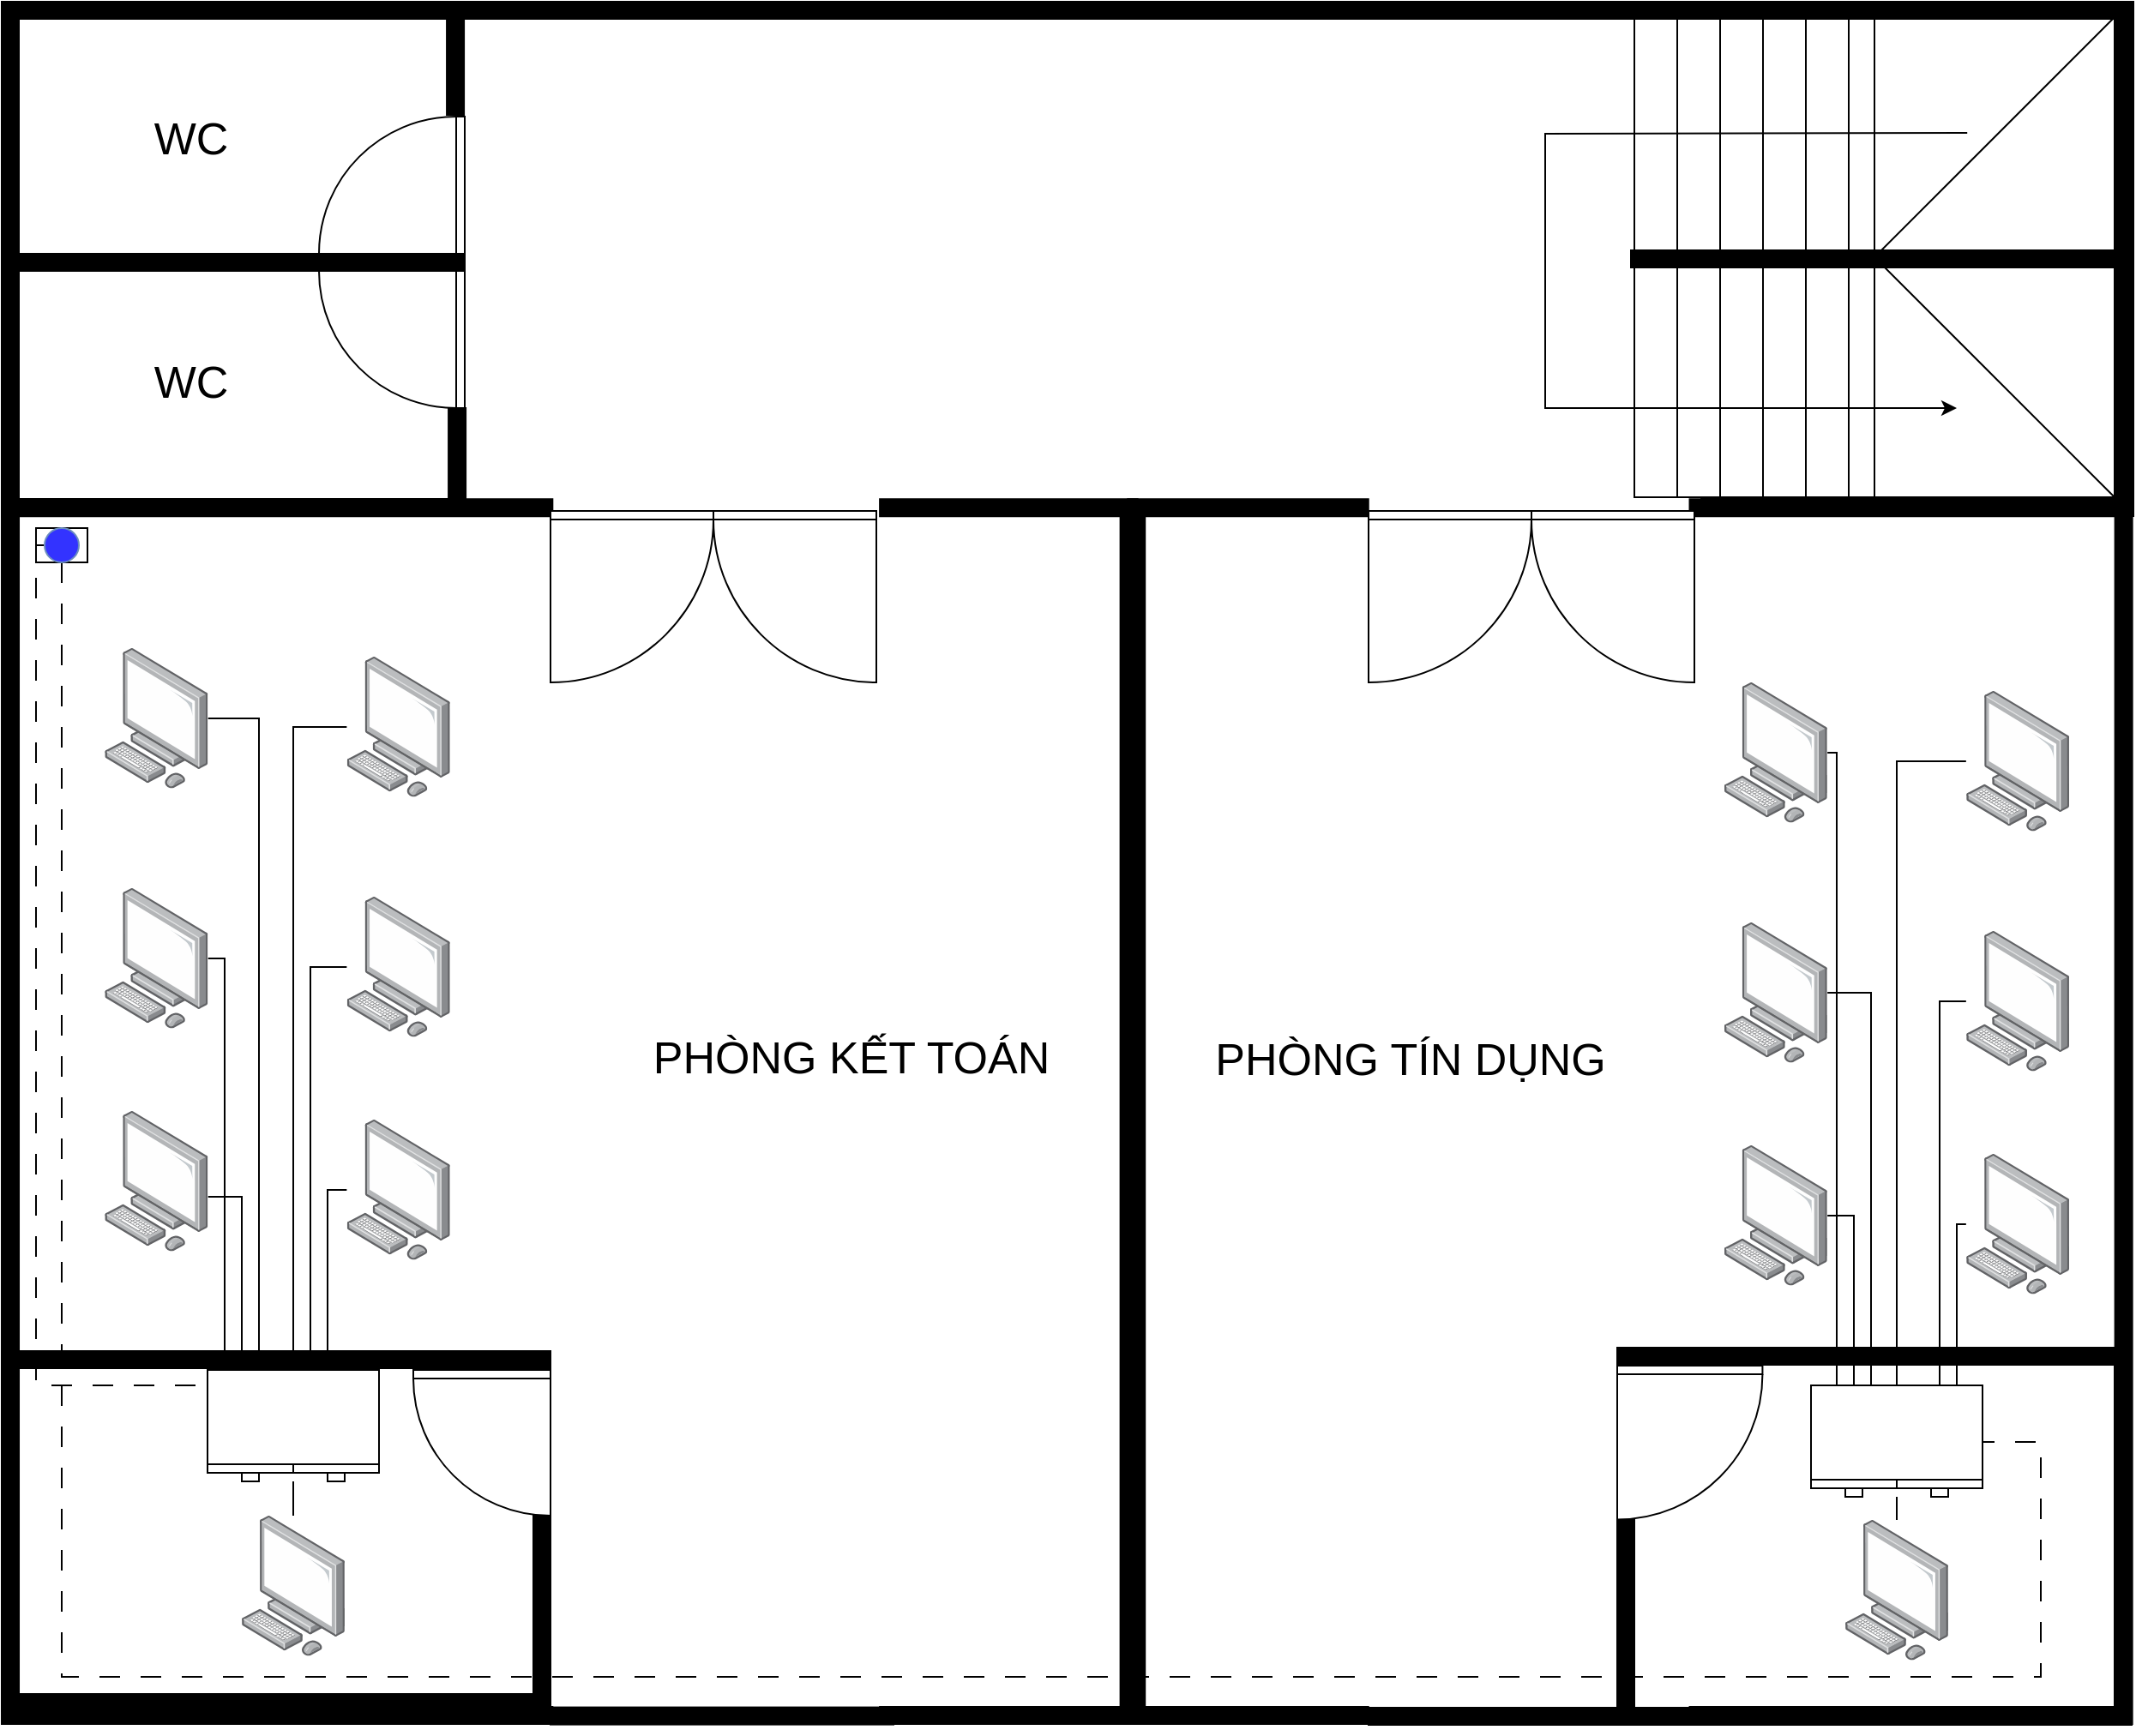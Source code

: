 <mxfile version="22.1.21" type="google">
  <diagram name="Page-1" id="KPJnUMIsRzKxLXKY3JyP">
    <mxGraphModel grid="1" page="1" gridSize="10" guides="1" tooltips="1" connect="1" arrows="1" fold="1" pageScale="1" pageWidth="850" pageHeight="1100" math="0" shadow="0">
      <root>
        <mxCell id="0" />
        <mxCell id="1" parent="0" />
        <mxCell id="o3LGDa2omn9L2sehLpxl-112" value="" style="verticalLabelPosition=bottom;html=1;verticalAlign=top;align=center;shape=mxgraph.floorplan.stairsRest;" vertex="1" parent="1">
          <mxGeometry x="993" y="88" width="280" height="280" as="geometry" />
        </mxCell>
        <mxCell id="o3LGDa2omn9L2sehLpxl-3" value="" style="verticalLabelPosition=bottom;html=1;verticalAlign=top;align=center;shape=mxgraph.floorplan.wall;fillColor=strokeColor;" vertex="1" parent="1">
          <mxGeometry x="51" y="226" width="260" height="10" as="geometry" />
        </mxCell>
        <mxCell id="o3LGDa2omn9L2sehLpxl-4" value="" style="verticalLabelPosition=bottom;html=1;verticalAlign=top;align=center;shape=mxgraph.floorplan.wall;fillColor=strokeColor;direction=west;" vertex="1" parent="1">
          <mxGeometry x="311" y="79" width="720" height="10" as="geometry" />
        </mxCell>
        <mxCell id="o3LGDa2omn9L2sehLpxl-14" value="" style="verticalLabelPosition=bottom;html=1;verticalAlign=top;align=center;shape=mxgraph.floorplan.wallU;fillColor=strokeColor;rotation=-90;" vertex="1" parent="1">
          <mxGeometry x="-155.6" y="565.75" width="714.37" height="321.15" as="geometry" />
        </mxCell>
        <mxCell id="o3LGDa2omn9L2sehLpxl-15" value="" style="verticalLabelPosition=bottom;html=1;verticalAlign=top;align=center;shape=mxgraph.floorplan.wallU;fillColor=strokeColor;direction=north;" vertex="1" parent="1">
          <mxGeometry x="41" y="866" width="320" height="210" as="geometry" />
        </mxCell>
        <mxCell id="o3LGDa2omn9L2sehLpxl-16" value="" style="image;points=[];aspect=fixed;html=1;align=center;shadow=0;dashed=0;image=img/lib/allied_telesis/computer_and_terminals/Personal_Computer.svg;" vertex="1" parent="1">
          <mxGeometry x="180.82" y="962" width="60.36" height="81.8" as="geometry" />
        </mxCell>
        <mxCell id="o3LGDa2omn9L2sehLpxl-28" style="edgeStyle=orthogonalEdgeStyle;rounded=0;orthogonalLoop=1;jettySize=auto;html=1;endArrow=none;endFill=0;" edge="1" parent="1" source="o3LGDa2omn9L2sehLpxl-17" target="o3LGDa2omn9L2sehLpxl-16">
          <mxGeometry relative="1" as="geometry" />
        </mxCell>
        <mxCell id="o3LGDa2omn9L2sehLpxl-29" style="edgeStyle=orthogonalEdgeStyle;rounded=0;orthogonalLoop=1;jettySize=auto;html=1;endArrow=none;endFill=0;" edge="1" parent="1" source="o3LGDa2omn9L2sehLpxl-17" target="o3LGDa2omn9L2sehLpxl-23">
          <mxGeometry relative="1" as="geometry">
            <Array as="points">
              <mxPoint x="181" y="776" />
            </Array>
          </mxGeometry>
        </mxCell>
        <mxCell id="o3LGDa2omn9L2sehLpxl-30" style="edgeStyle=orthogonalEdgeStyle;rounded=0;orthogonalLoop=1;jettySize=auto;html=1;endArrow=none;endFill=0;" edge="1" parent="1" source="o3LGDa2omn9L2sehLpxl-17" target="o3LGDa2omn9L2sehLpxl-22">
          <mxGeometry relative="1" as="geometry">
            <Array as="points">
              <mxPoint x="231" y="772" />
            </Array>
          </mxGeometry>
        </mxCell>
        <mxCell id="o3LGDa2omn9L2sehLpxl-31" style="edgeStyle=orthogonalEdgeStyle;rounded=0;orthogonalLoop=1;jettySize=auto;html=1;endArrow=none;endFill=0;" edge="1" parent="1" source="o3LGDa2omn9L2sehLpxl-17" target="o3LGDa2omn9L2sehLpxl-24">
          <mxGeometry relative="1" as="geometry">
            <Array as="points">
              <mxPoint x="221" y="642" />
            </Array>
          </mxGeometry>
        </mxCell>
        <mxCell id="o3LGDa2omn9L2sehLpxl-32" style="edgeStyle=orthogonalEdgeStyle;rounded=0;orthogonalLoop=1;jettySize=auto;html=1;endArrow=none;endFill=0;" edge="1" parent="1" source="o3LGDa2omn9L2sehLpxl-17" target="o3LGDa2omn9L2sehLpxl-25">
          <mxGeometry relative="1" as="geometry">
            <Array as="points">
              <mxPoint x="171" y="637" />
            </Array>
          </mxGeometry>
        </mxCell>
        <mxCell id="o3LGDa2omn9L2sehLpxl-33" style="edgeStyle=orthogonalEdgeStyle;rounded=0;orthogonalLoop=1;jettySize=auto;html=1;endArrow=none;endFill=0;" edge="1" parent="1" source="o3LGDa2omn9L2sehLpxl-17" target="o3LGDa2omn9L2sehLpxl-26">
          <mxGeometry relative="1" as="geometry">
            <Array as="points">
              <mxPoint x="211" y="502" />
            </Array>
          </mxGeometry>
        </mxCell>
        <mxCell id="o3LGDa2omn9L2sehLpxl-34" style="edgeStyle=orthogonalEdgeStyle;rounded=0;orthogonalLoop=1;jettySize=auto;html=1;endArrow=none;endFill=0;" edge="1" parent="1" source="o3LGDa2omn9L2sehLpxl-17" target="o3LGDa2omn9L2sehLpxl-27">
          <mxGeometry relative="1" as="geometry">
            <Array as="points">
              <mxPoint x="191" y="497" />
            </Array>
          </mxGeometry>
        </mxCell>
        <mxCell id="o3LGDa2omn9L2sehLpxl-17" value="" style="verticalLabelPosition=bottom;html=1;verticalAlign=top;align=center;shape=mxgraph.floorplan.dresser;" vertex="1" parent="1">
          <mxGeometry x="161" y="877" width="100" height="65" as="geometry" />
        </mxCell>
        <mxCell id="o3LGDa2omn9L2sehLpxl-18" value="" style="shape=image;html=1;verticalAlign=top;verticalLabelPosition=bottom;labelBackgroundColor=#ffffff;imageAspect=0;aspect=fixed;image=https://cdn1.iconfinder.com/data/icons/bootstrap-vol-3/16/outlet-128.png" vertex="1" parent="1">
          <mxGeometry x="101" y="913" width="38" height="38" as="geometry" />
        </mxCell>
        <mxCell id="o3LGDa2omn9L2sehLpxl-19" value="" style="shape=image;html=1;verticalAlign=top;verticalLabelPosition=bottom;labelBackgroundColor=#ffffff;imageAspect=0;aspect=fixed;image=https://cdn1.iconfinder.com/data/icons/bootstrap-vol-3/16/outlet-128.png" vertex="1" parent="1">
          <mxGeometry x="101" y="986" width="38" height="38" as="geometry" />
        </mxCell>
        <mxCell id="o3LGDa2omn9L2sehLpxl-20" value="" style="verticalLabelPosition=bottom;html=1;verticalAlign=top;align=center;shape=mxgraph.floorplan.doorRight;aspect=fixed;" vertex="1" parent="1">
          <mxGeometry x="281" y="877" width="80" height="85" as="geometry" />
        </mxCell>
        <mxCell id="o3LGDa2omn9L2sehLpxl-21" value="" style="verticalLabelPosition=bottom;html=1;verticalAlign=top;align=center;shape=mxgraph.floorplan.wall;fillColor=strokeColor;direction=south;" vertex="1" parent="1">
          <mxGeometry x="351" y="962" width="10" height="104" as="geometry" />
        </mxCell>
        <mxCell id="o3LGDa2omn9L2sehLpxl-22" value="" style="image;points=[];aspect=fixed;html=1;align=center;shadow=0;dashed=0;image=img/lib/allied_telesis/computer_and_terminals/Personal_Computer.svg;" vertex="1" parent="1">
          <mxGeometry x="242.18" y="731" width="60.36" height="81.8" as="geometry" />
        </mxCell>
        <mxCell id="o3LGDa2omn9L2sehLpxl-23" value="" style="image;points=[];aspect=fixed;html=1;align=center;shadow=0;dashed=0;image=img/lib/allied_telesis/computer_and_terminals/Personal_Computer.svg;" vertex="1" parent="1">
          <mxGeometry x="101" y="726" width="60.36" height="81.8" as="geometry" />
        </mxCell>
        <mxCell id="o3LGDa2omn9L2sehLpxl-24" value="" style="image;points=[];aspect=fixed;html=1;align=center;shadow=0;dashed=0;image=img/lib/allied_telesis/computer_and_terminals/Personal_Computer.svg;" vertex="1" parent="1">
          <mxGeometry x="242.18" y="601" width="60.36" height="81.8" as="geometry" />
        </mxCell>
        <mxCell id="o3LGDa2omn9L2sehLpxl-25" value="" style="image;points=[];aspect=fixed;html=1;align=center;shadow=0;dashed=0;image=img/lib/allied_telesis/computer_and_terminals/Personal_Computer.svg;" vertex="1" parent="1">
          <mxGeometry x="101" y="596" width="60.36" height="81.8" as="geometry" />
        </mxCell>
        <mxCell id="o3LGDa2omn9L2sehLpxl-26" value="" style="image;points=[];aspect=fixed;html=1;align=center;shadow=0;dashed=0;image=img/lib/allied_telesis/computer_and_terminals/Personal_Computer.svg;" vertex="1" parent="1">
          <mxGeometry x="242.18" y="461" width="60.36" height="81.8" as="geometry" />
        </mxCell>
        <mxCell id="o3LGDa2omn9L2sehLpxl-27" value="" style="image;points=[];aspect=fixed;html=1;align=center;shadow=0;dashed=0;image=img/lib/allied_telesis/computer_and_terminals/Personal_Computer.svg;" vertex="1" parent="1">
          <mxGeometry x="101" y="456" width="60.36" height="81.8" as="geometry" />
        </mxCell>
        <mxCell id="o3LGDa2omn9L2sehLpxl-35" value="" style="rounded=0;whiteSpace=wrap;html=1;" vertex="1" parent="1">
          <mxGeometry x="61" y="386" width="30" height="20" as="geometry" />
        </mxCell>
        <mxCell id="o3LGDa2omn9L2sehLpxl-96" style="edgeStyle=orthogonalEdgeStyle;rounded=0;orthogonalLoop=1;jettySize=auto;html=1;dashed=1;dashPattern=12 12;endArrow=none;endFill=0;" edge="1" parent="1" source="o3LGDa2omn9L2sehLpxl-36" target="o3LGDa2omn9L2sehLpxl-17">
          <mxGeometry relative="1" as="geometry">
            <Array as="points">
              <mxPoint x="61" y="396" />
              <mxPoint x="61" y="886" />
            </Array>
          </mxGeometry>
        </mxCell>
        <mxCell id="o3LGDa2omn9L2sehLpxl-98" style="edgeStyle=orthogonalEdgeStyle;rounded=0;orthogonalLoop=1;jettySize=auto;html=1;dashed=1;dashPattern=12 12;endArrow=none;endFill=0;" edge="1" parent="1" source="o3LGDa2omn9L2sehLpxl-36" target="o3LGDa2omn9L2sehLpxl-68">
          <mxGeometry relative="1" as="geometry">
            <Array as="points">
              <mxPoint x="76" y="1056" />
              <mxPoint x="1230" y="1056" />
              <mxPoint x="1230" y="919" />
            </Array>
          </mxGeometry>
        </mxCell>
        <mxCell id="o3LGDa2omn9L2sehLpxl-36" value="" style="ellipse;whiteSpace=wrap;html=1;aspect=fixed;fillColor=#3333FF;strokeColor=#6c8ebf;" vertex="1" parent="1">
          <mxGeometry x="66" y="386" width="20" height="20" as="geometry" />
        </mxCell>
        <mxCell id="o3LGDa2omn9L2sehLpxl-37" value="" style="verticalLabelPosition=bottom;html=1;verticalAlign=top;align=center;shape=mxgraph.floorplan.wallU;fillColor=strokeColor;rotation=-90;direction=west;" vertex="1" parent="1">
          <mxGeometry x="271" y="651.2" width="714.37" height="150.25" as="geometry" />
        </mxCell>
        <mxCell id="o3LGDa2omn9L2sehLpxl-38" value="" style="verticalLabelPosition=bottom;html=1;verticalAlign=top;align=center;shape=mxgraph.floorplan.wall;fillColor=strokeColor;" vertex="1" parent="1">
          <mxGeometry x="361" y="1068.8" width="200" height="20" as="geometry" />
        </mxCell>
        <mxCell id="o3LGDa2omn9L2sehLpxl-39" value="" style="verticalLabelPosition=bottom;html=1;verticalAlign=top;align=center;shape=mxgraph.floorplan.doorUneven;dx=0.5;" vertex="1" parent="1">
          <mxGeometry x="361" y="376" width="190" height="85" as="geometry" />
        </mxCell>
        <mxCell id="o3LGDa2omn9L2sehLpxl-66" value="" style="verticalLabelPosition=bottom;html=1;verticalAlign=top;align=center;shape=mxgraph.floorplan.wallU;fillColor=strokeColor;rotation=-90;" vertex="1" parent="1">
          <mxGeometry x="410.55" y="656.2" width="714.37" height="140.25" as="geometry" />
        </mxCell>
        <mxCell id="o3LGDa2omn9L2sehLpxl-67" value="" style="verticalLabelPosition=bottom;html=1;verticalAlign=top;align=center;shape=mxgraph.floorplan.wallU;fillColor=strokeColor;direction=south;" vertex="1" parent="1">
          <mxGeometry x="983" y="864" width="300" height="220" as="geometry" />
        </mxCell>
        <mxCell id="o3LGDa2omn9L2sehLpxl-86" style="edgeStyle=orthogonalEdgeStyle;rounded=0;orthogonalLoop=1;jettySize=auto;html=1;endArrow=none;endFill=0;" edge="1" parent="1" source="o3LGDa2omn9L2sehLpxl-68" target="o3LGDa2omn9L2sehLpxl-79">
          <mxGeometry relative="1" as="geometry">
            <Array as="points">
              <mxPoint x="1181" y="792" />
            </Array>
          </mxGeometry>
        </mxCell>
        <mxCell id="o3LGDa2omn9L2sehLpxl-87" style="edgeStyle=orthogonalEdgeStyle;rounded=0;orthogonalLoop=1;jettySize=auto;html=1;endArrow=none;endFill=0;" edge="1" parent="1" source="o3LGDa2omn9L2sehLpxl-68" target="o3LGDa2omn9L2sehLpxl-78">
          <mxGeometry relative="1" as="geometry">
            <Array as="points">
              <mxPoint x="1121" y="787" />
            </Array>
          </mxGeometry>
        </mxCell>
        <mxCell id="o3LGDa2omn9L2sehLpxl-88" style="edgeStyle=orthogonalEdgeStyle;rounded=0;orthogonalLoop=1;jettySize=auto;html=1;endArrow=none;endFill=0;" edge="1" parent="1" source="o3LGDa2omn9L2sehLpxl-68" target="o3LGDa2omn9L2sehLpxl-80">
          <mxGeometry relative="1" as="geometry">
            <Array as="points">
              <mxPoint x="1171" y="662" />
            </Array>
          </mxGeometry>
        </mxCell>
        <mxCell id="o3LGDa2omn9L2sehLpxl-89" style="edgeStyle=orthogonalEdgeStyle;rounded=0;orthogonalLoop=1;jettySize=auto;html=1;endArrow=none;endFill=0;" edge="1" parent="1" source="o3LGDa2omn9L2sehLpxl-68" target="o3LGDa2omn9L2sehLpxl-77">
          <mxGeometry relative="1" as="geometry">
            <Array as="points">
              <mxPoint x="1131" y="657" />
            </Array>
          </mxGeometry>
        </mxCell>
        <mxCell id="o3LGDa2omn9L2sehLpxl-90" style="edgeStyle=orthogonalEdgeStyle;rounded=0;orthogonalLoop=1;jettySize=auto;html=1;endArrow=none;endFill=0;" edge="1" parent="1" source="o3LGDa2omn9L2sehLpxl-68" target="o3LGDa2omn9L2sehLpxl-81">
          <mxGeometry relative="1" as="geometry">
            <Array as="points">
              <mxPoint x="1146" y="522" />
            </Array>
          </mxGeometry>
        </mxCell>
        <mxCell id="o3LGDa2omn9L2sehLpxl-91" style="edgeStyle=orthogonalEdgeStyle;rounded=0;orthogonalLoop=1;jettySize=auto;html=1;endArrow=none;endFill=0;" edge="1" parent="1" source="o3LGDa2omn9L2sehLpxl-68" target="o3LGDa2omn9L2sehLpxl-76">
          <mxGeometry relative="1" as="geometry">
            <Array as="points">
              <mxPoint x="1111" y="517" />
            </Array>
          </mxGeometry>
        </mxCell>
        <mxCell id="o3LGDa2omn9L2sehLpxl-120" style="rounded=0;orthogonalLoop=1;jettySize=auto;html=1;endArrow=none;endFill=0;" edge="1" parent="1" source="o3LGDa2omn9L2sehLpxl-68" target="o3LGDa2omn9L2sehLpxl-84">
          <mxGeometry relative="1" as="geometry" />
        </mxCell>
        <mxCell id="o3LGDa2omn9L2sehLpxl-68" value="" style="verticalLabelPosition=bottom;html=1;verticalAlign=top;align=center;shape=mxgraph.floorplan.dresser;" vertex="1" parent="1">
          <mxGeometry x="1096" y="886" width="100" height="65" as="geometry" />
        </mxCell>
        <mxCell id="o3LGDa2omn9L2sehLpxl-69" value="" style="shape=image;html=1;verticalAlign=top;verticalLabelPosition=bottom;labelBackgroundColor=#ffffff;imageAspect=0;aspect=fixed;image=https://cdn1.iconfinder.com/data/icons/bootstrap-vol-3/16/outlet-128.png" vertex="1" parent="1">
          <mxGeometry x="1231" y="900.5" width="38" height="38" as="geometry" />
        </mxCell>
        <mxCell id="o3LGDa2omn9L2sehLpxl-72" value="" style="shape=image;html=1;verticalAlign=top;verticalLabelPosition=bottom;labelBackgroundColor=#ffffff;imageAspect=0;aspect=fixed;image=https://cdn1.iconfinder.com/data/icons/bootstrap-vol-3/16/outlet-128.png" vertex="1" parent="1">
          <mxGeometry x="1231" y="1007.9" width="38" height="38" as="geometry" />
        </mxCell>
        <mxCell id="o3LGDa2omn9L2sehLpxl-74" value="" style="verticalLabelPosition=bottom;html=1;verticalAlign=top;align=center;shape=mxgraph.floorplan.wallU;fillColor=strokeColor;rotation=-90;direction=west;" vertex="1" parent="1">
          <mxGeometry x="797.1" y="597.3" width="714.37" height="258.05" as="geometry" />
        </mxCell>
        <mxCell id="o3LGDa2omn9L2sehLpxl-75" value="" style="verticalLabelPosition=bottom;html=1;verticalAlign=top;align=center;shape=mxgraph.floorplan.doorUneven;dx=0.5;" vertex="1" parent="1">
          <mxGeometry x="838" y="376" width="190" height="85" as="geometry" />
        </mxCell>
        <mxCell id="o3LGDa2omn9L2sehLpxl-76" value="" style="image;points=[];aspect=fixed;html=1;align=center;shadow=0;dashed=0;image=img/lib/allied_telesis/computer_and_terminals/Personal_Computer.svg;" vertex="1" parent="1">
          <mxGeometry x="1045.23" y="476" width="60.36" height="81.8" as="geometry" />
        </mxCell>
        <mxCell id="o3LGDa2omn9L2sehLpxl-77" value="" style="image;points=[];aspect=fixed;html=1;align=center;shadow=0;dashed=0;image=img/lib/allied_telesis/computer_and_terminals/Personal_Computer.svg;" vertex="1" parent="1">
          <mxGeometry x="1045.23" y="616" width="60.36" height="81.8" as="geometry" />
        </mxCell>
        <mxCell id="o3LGDa2omn9L2sehLpxl-78" value="" style="image;points=[];aspect=fixed;html=1;align=center;shadow=0;dashed=0;image=img/lib/allied_telesis/computer_and_terminals/Personal_Computer.svg;" vertex="1" parent="1">
          <mxGeometry x="1045.23" y="746" width="60.36" height="81.8" as="geometry" />
        </mxCell>
        <mxCell id="o3LGDa2omn9L2sehLpxl-79" value="" style="image;points=[];aspect=fixed;html=1;align=center;shadow=0;dashed=0;image=img/lib/allied_telesis/computer_and_terminals/Personal_Computer.svg;" vertex="1" parent="1">
          <mxGeometry x="1186.41" y="751" width="60.36" height="81.8" as="geometry" />
        </mxCell>
        <mxCell id="o3LGDa2omn9L2sehLpxl-80" value="" style="image;points=[];aspect=fixed;html=1;align=center;shadow=0;dashed=0;image=img/lib/allied_telesis/computer_and_terminals/Personal_Computer.svg;" vertex="1" parent="1">
          <mxGeometry x="1186.41" y="621" width="60.36" height="81.8" as="geometry" />
        </mxCell>
        <mxCell id="o3LGDa2omn9L2sehLpxl-81" value="" style="image;points=[];aspect=fixed;html=1;align=center;shadow=0;dashed=0;image=img/lib/allied_telesis/computer_and_terminals/Personal_Computer.svg;" vertex="1" parent="1">
          <mxGeometry x="1186.41" y="481" width="60.36" height="81.8" as="geometry" />
        </mxCell>
        <mxCell id="o3LGDa2omn9L2sehLpxl-84" value="" style="image;points=[];aspect=fixed;html=1;align=center;shadow=0;dashed=0;image=img/lib/allied_telesis/computer_and_terminals/Personal_Computer.svg;" vertex="1" parent="1">
          <mxGeometry x="1115.82" y="964.5" width="60.36" height="81.8" as="geometry" />
        </mxCell>
        <mxCell id="o3LGDa2omn9L2sehLpxl-95" value="" style="verticalLabelPosition=bottom;html=1;verticalAlign=top;align=center;shape=mxgraph.floorplan.wall;fillColor=strokeColor;" vertex="1" parent="1">
          <mxGeometry x="838" y="1074" width="163" height="10" as="geometry" />
        </mxCell>
        <mxCell id="o3LGDa2omn9L2sehLpxl-100" value="PHÒNG KẾT TOÁN" style="text;html=1;align=center;verticalAlign=middle;resizable=0;points=[];autosize=1;strokeColor=none;fillColor=none;fontSize=26;" vertex="1" parent="1">
          <mxGeometry x="411" y="674.8" width="250" height="40" as="geometry" />
        </mxCell>
        <mxCell id="o3LGDa2omn9L2sehLpxl-101" value="PHÒNG TÍN DỤNG" style="text;html=1;align=center;verticalAlign=middle;resizable=0;points=[];autosize=1;strokeColor=none;fillColor=none;fontSize=26;" vertex="1" parent="1">
          <mxGeometry x="737.1" y="675.8" width="250" height="40" as="geometry" />
        </mxCell>
        <mxCell id="o3LGDa2omn9L2sehLpxl-102" value="" style="verticalLabelPosition=bottom;html=1;verticalAlign=top;align=center;shape=mxgraph.floorplan.doorLeft;aspect=fixed;direction=south;" vertex="1" parent="1">
          <mxGeometry x="226" y="236" width="85" height="80" as="geometry" />
        </mxCell>
        <mxCell id="o3LGDa2omn9L2sehLpxl-103" value="" style="verticalLabelPosition=bottom;html=1;verticalAlign=top;align=center;shape=mxgraph.floorplan.wallU;fillColor=strokeColor;direction=north;" vertex="1" parent="1">
          <mxGeometry x="41" y="79" width="270" height="300" as="geometry" />
        </mxCell>
        <mxCell id="o3LGDa2omn9L2sehLpxl-104" value="" style="verticalLabelPosition=bottom;html=1;verticalAlign=top;align=center;shape=mxgraph.floorplan.doorLeft;aspect=fixed;direction=south;flipH=0;flipV=1;" vertex="1" parent="1">
          <mxGeometry x="226" y="146" width="85" height="80" as="geometry" />
        </mxCell>
        <mxCell id="o3LGDa2omn9L2sehLpxl-106" value="" style="verticalLabelPosition=bottom;html=1;verticalAlign=top;align=center;shape=mxgraph.floorplan.wall;fillColor=strokeColor;direction=south;" vertex="1" parent="1">
          <mxGeometry x="301.54" y="316" width="10" height="63" as="geometry" />
        </mxCell>
        <mxCell id="o3LGDa2omn9L2sehLpxl-107" value="" style="verticalLabelPosition=bottom;html=1;verticalAlign=top;align=center;shape=mxgraph.floorplan.wall;fillColor=strokeColor;direction=south;" vertex="1" parent="1">
          <mxGeometry x="300.54" y="82" width="10" height="63" as="geometry" />
        </mxCell>
        <mxCell id="o3LGDa2omn9L2sehLpxl-108" value="WC" style="text;html=1;align=center;verticalAlign=middle;resizable=0;points=[];autosize=1;strokeColor=none;fillColor=none;fontSize=26;" vertex="1" parent="1">
          <mxGeometry x="116" y="139" width="70" height="40" as="geometry" />
        </mxCell>
        <mxCell id="o3LGDa2omn9L2sehLpxl-109" value="WC" style="text;html=1;align=center;verticalAlign=middle;resizable=0;points=[];autosize=1;strokeColor=none;fillColor=none;fontSize=26;" vertex="1" parent="1">
          <mxGeometry x="116" y="281" width="70" height="40" as="geometry" />
        </mxCell>
        <mxCell id="o3LGDa2omn9L2sehLpxl-110" value="" style="verticalLabelPosition=bottom;html=1;verticalAlign=top;align=center;shape=mxgraph.floorplan.wallU;fillColor=strokeColor;direction=south;" vertex="1" parent="1">
          <mxGeometry x="1032" y="79" width="252" height="300" as="geometry" />
        </mxCell>
        <mxCell id="o3LGDa2omn9L2sehLpxl-111" value="" style="verticalLabelPosition=bottom;html=1;verticalAlign=top;align=center;shape=mxgraph.floorplan.wall;fillColor=strokeColor;" vertex="1" parent="1">
          <mxGeometry x="991" y="224" width="292" height="10" as="geometry" />
        </mxCell>
        <mxCell id="o3LGDa2omn9L2sehLpxl-113" value="" style="endArrow=classic;html=1;rounded=0;" edge="1" parent="1">
          <mxGeometry width="50" height="50" relative="1" as="geometry">
            <mxPoint x="1187.1" y="155.5" as="sourcePoint" />
            <mxPoint x="1181" y="316" as="targetPoint" />
            <Array as="points">
              <mxPoint x="941" y="156" />
              <mxPoint x="941" y="316" />
            </Array>
          </mxGeometry>
        </mxCell>
        <mxCell id="o3LGDa2omn9L2sehLpxl-115" value="" style="verticalLabelPosition=bottom;html=1;verticalAlign=top;align=center;shape=mxgraph.floorplan.doorRight;aspect=fixed;direction=east;flipV=0;flipH=1;" vertex="1" parent="1">
          <mxGeometry x="983" y="874.5" width="84.71" height="90" as="geometry" />
        </mxCell>
        <mxCell id="o3LGDa2omn9L2sehLpxl-116" value="" style="verticalLabelPosition=bottom;html=1;verticalAlign=top;align=center;shape=mxgraph.floorplan.wall;fillColor=strokeColor;direction=south;" vertex="1" parent="1">
          <mxGeometry x="983" y="964.5" width="10" height="114" as="geometry" />
        </mxCell>
      </root>
    </mxGraphModel>
  </diagram>
</mxfile>
